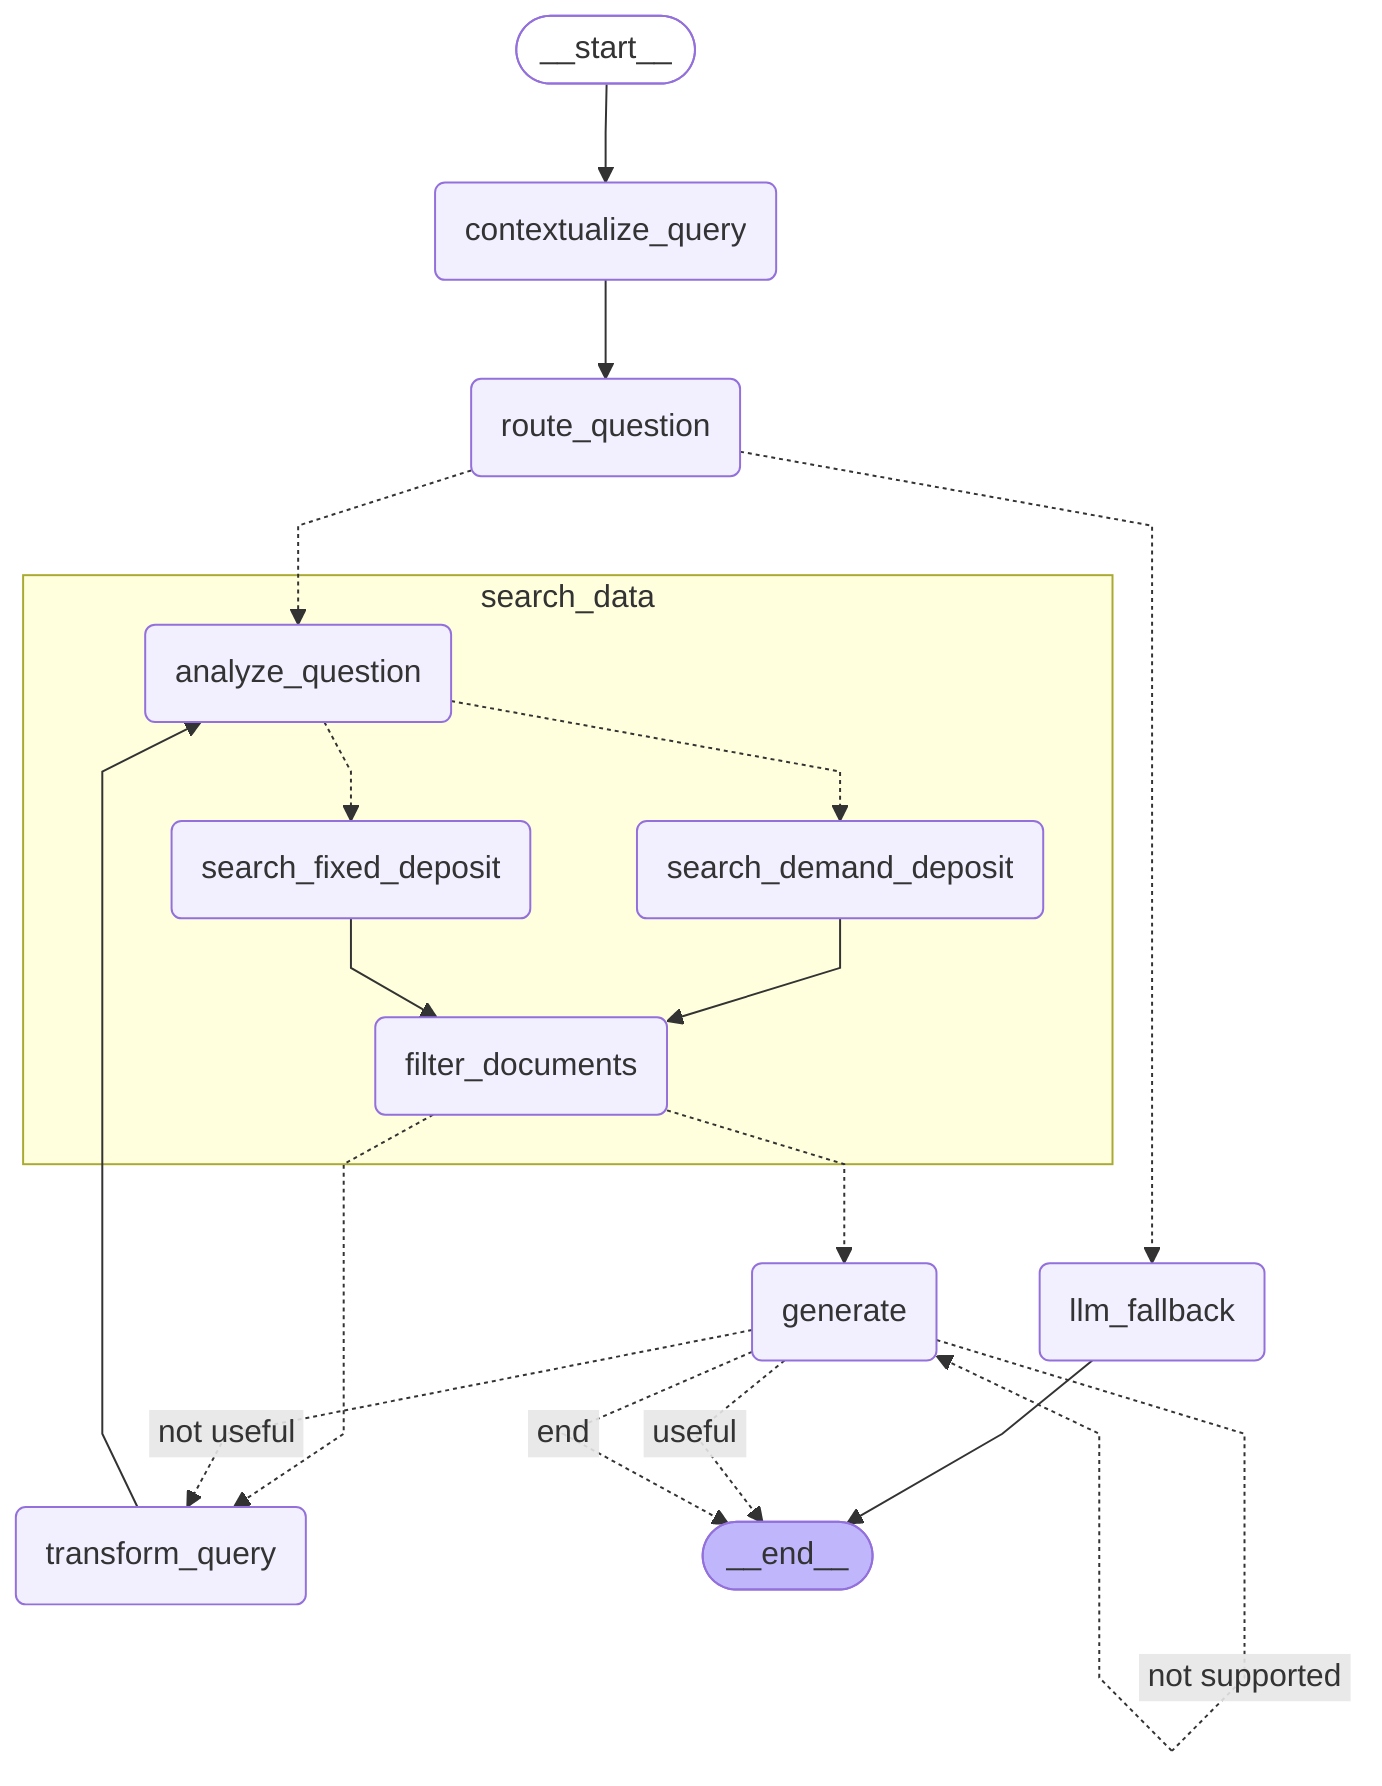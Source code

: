 ---
config:
  flowchart:
    curve: linear
---
graph TD;
	__start__([<p>__start__</p>]):::first
	contextualize_query(contextualize_query)
	route_question(route_question)
	llm_fallback(llm_fallback)
	generate(generate)
	transform_query(transform_query)
	__end__([<p>__end__</p>]):::last
	__start__ --> contextualize_query;
	contextualize_query --> route_question;
	llm_fallback --> __end__;
	transform_query --> search_data_analyze_question;
	route_question -.-> llm_fallback;
	route_question -.-> search_data_analyze_question;
	search_data_filter_documents -.-> transform_query;
	search_data_filter_documents -.-> generate;
	generate -. &nbsp;not useful&nbsp; .-> transform_query;
	generate -. &nbsp;useful&nbsp; .-> __end__;
	generate -. &nbsp;end&nbsp; .-> __end__;
	subgraph search_data
	search_data_analyze_question(analyze_question)
	search_data_search_fixed_deposit(search_fixed_deposit)
	search_data_search_demand_deposit(search_demand_deposit)
	search_data_filter_documents(filter_documents)
	search_data_search_demand_deposit --> search_data_filter_documents;
	search_data_search_fixed_deposit --> search_data_filter_documents;
	search_data_analyze_question -.-> search_data_search_fixed_deposit;
	search_data_analyze_question -.-> search_data_search_demand_deposit;
	end
	generate -. &nbsp;not supported&nbsp; .-> generate;
	classDef default fill:#f2f0ff,line-height:1.2
	classDef first fill-opacity:0
	classDef last fill:#bfb6fc